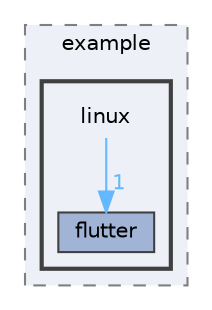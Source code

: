 digraph "external/spine-runtimes/spine-flutter/example/linux"
{
 // LATEX_PDF_SIZE
  bgcolor="transparent";
  edge [fontname=Helvetica,fontsize=10,labelfontname=Helvetica,labelfontsize=10];
  node [fontname=Helvetica,fontsize=10,shape=box,height=0.2,width=0.4];
  compound=true
  subgraph clusterdir_8d7f82bf79ca42157aca760ac67c813d {
    graph [ bgcolor="#edf0f7", pencolor="grey50", label="example", fontname=Helvetica,fontsize=10 style="filled,dashed", URL="dir_8d7f82bf79ca42157aca760ac67c813d.html",tooltip=""]
  subgraph clusterdir_4ce8df71c361ae18c156e3f213416d1d {
    graph [ bgcolor="#edf0f7", pencolor="grey25", label="", fontname=Helvetica,fontsize=10 style="filled,bold", URL="dir_4ce8df71c361ae18c156e3f213416d1d.html",tooltip=""]
    dir_4ce8df71c361ae18c156e3f213416d1d [shape=plaintext, label="linux"];
  dir_9c26b4f7a3b3865b33181e80ce045833 [label="flutter", fillcolor="#a2b4d6", color="grey25", style="filled", URL="dir_9c26b4f7a3b3865b33181e80ce045833.html",tooltip=""];
  }
  }
  dir_4ce8df71c361ae18c156e3f213416d1d->dir_9c26b4f7a3b3865b33181e80ce045833 [headlabel="1", labeldistance=1.5 headhref="dir_000455_000322.html" href="dir_000455_000322.html" color="steelblue1" fontcolor="steelblue1"];
}

